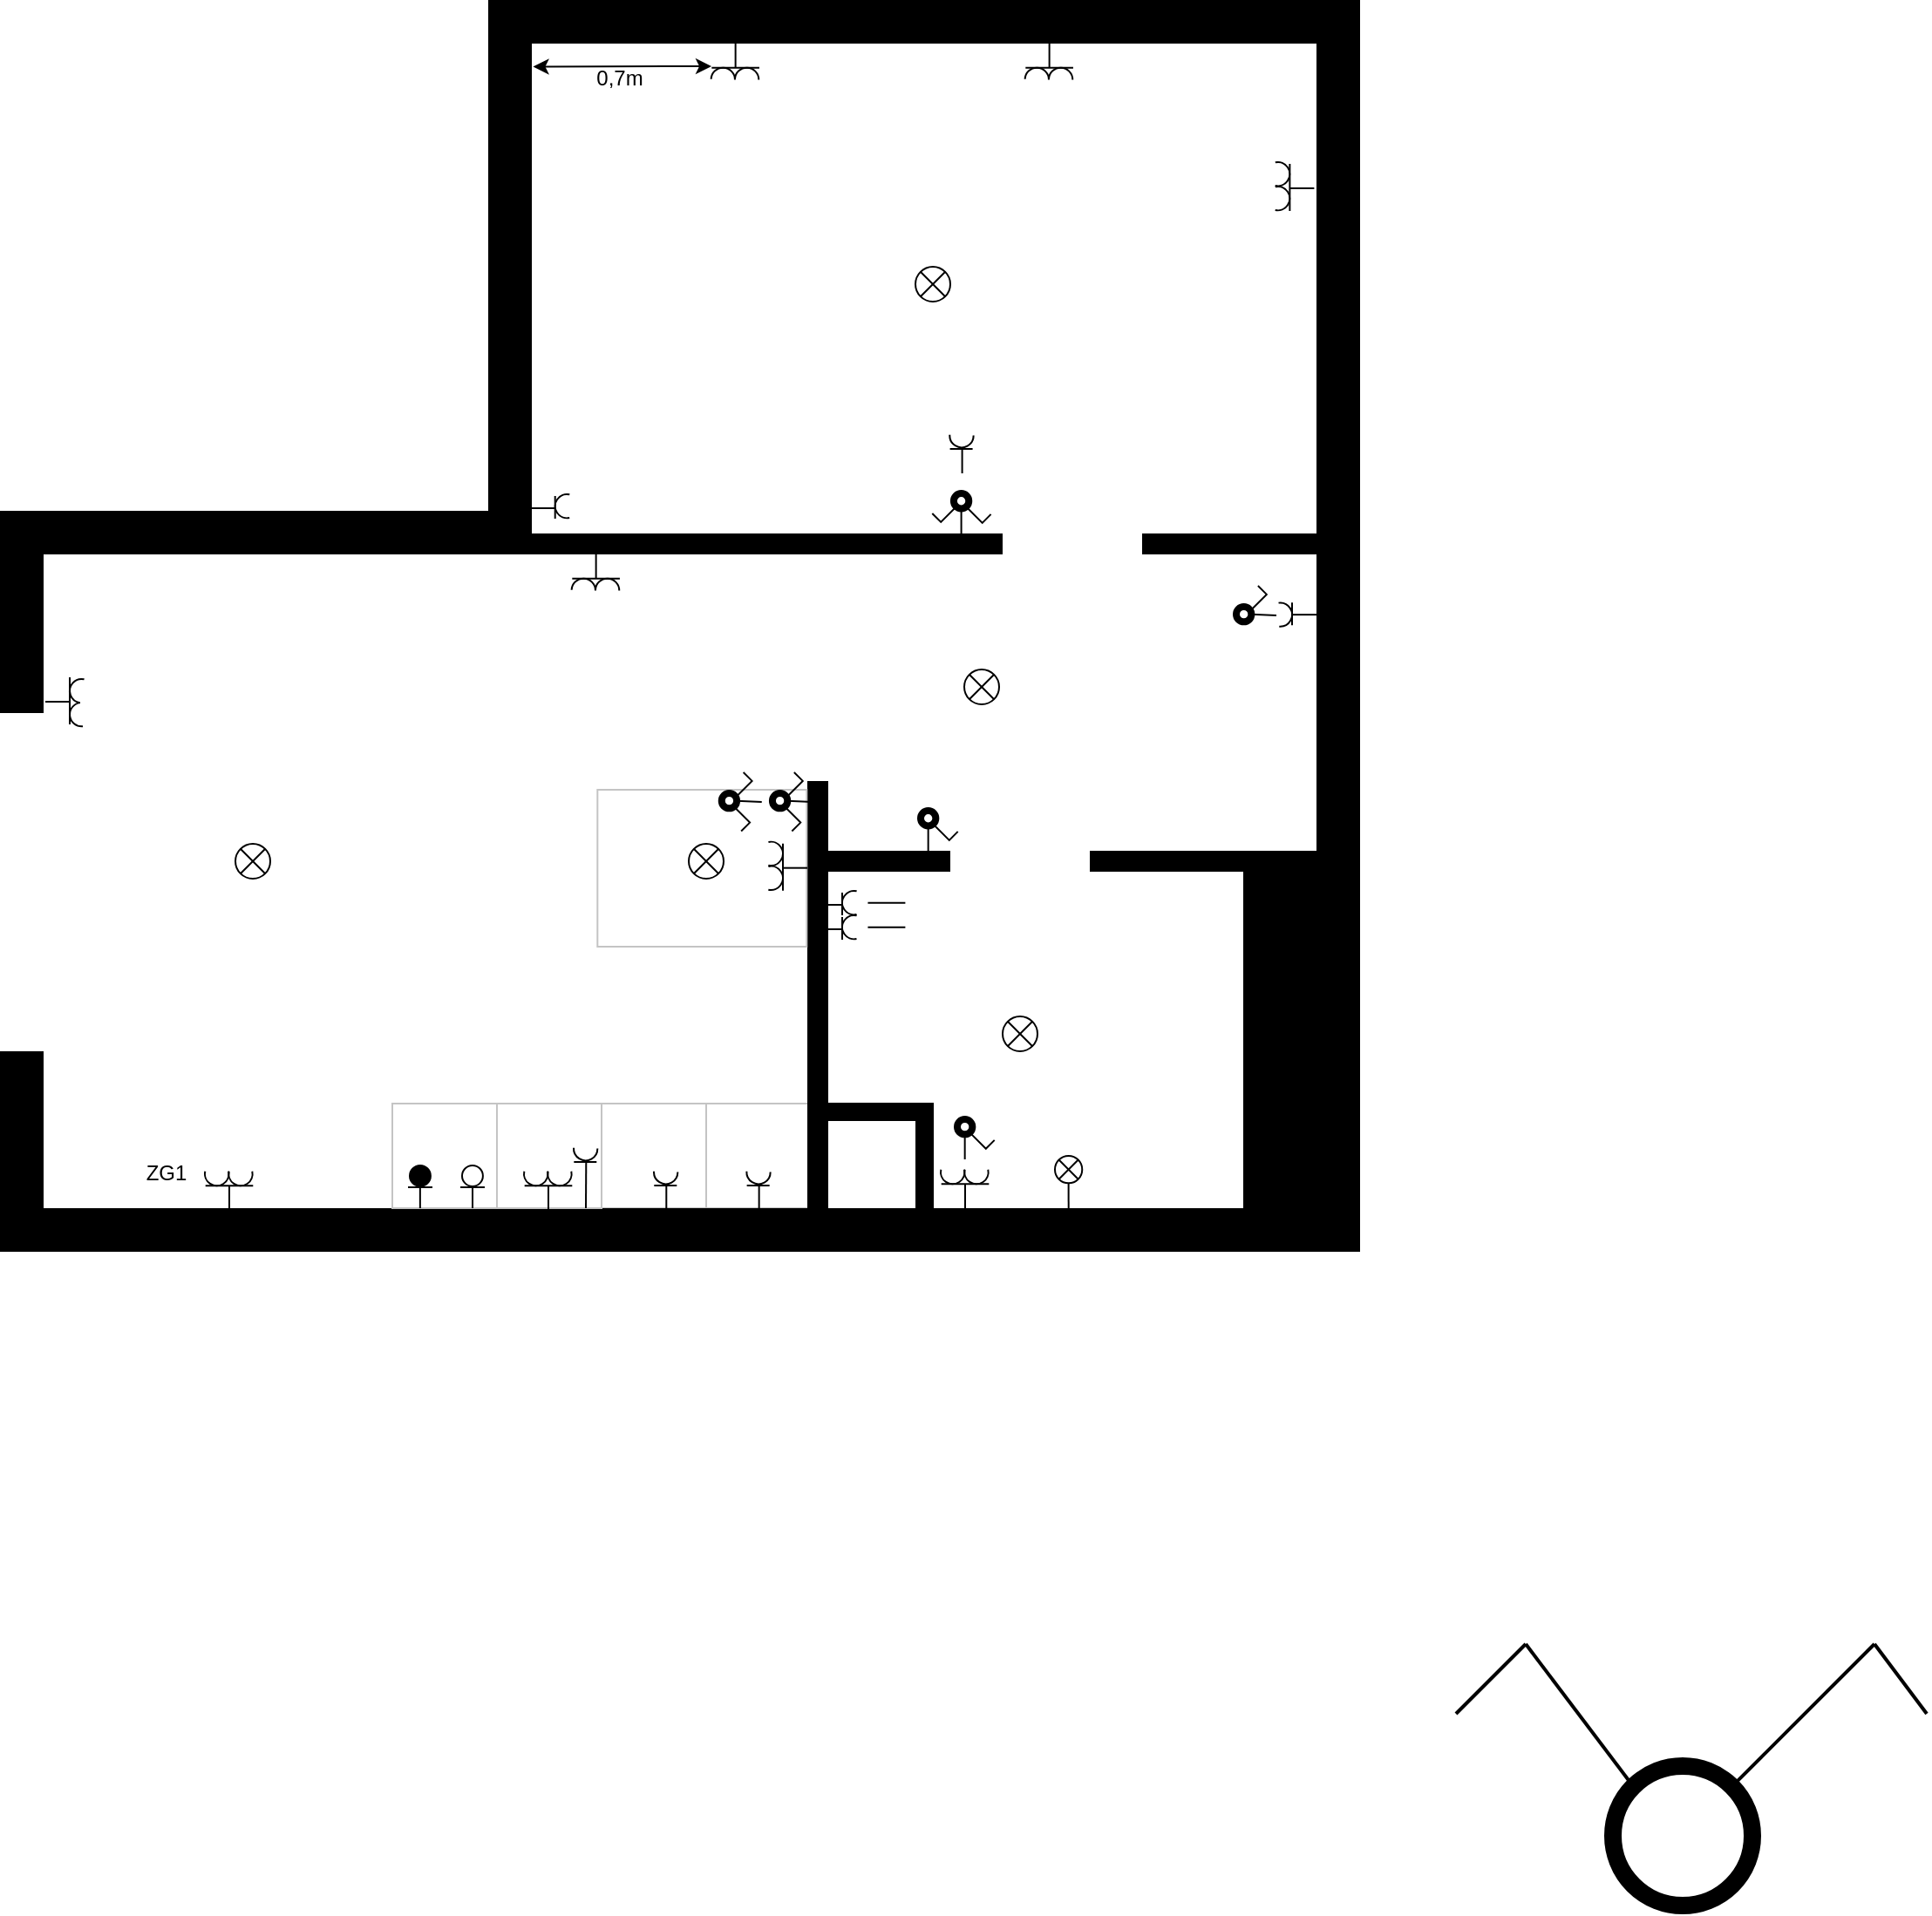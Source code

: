 <mxfile version="16.4.3" type="github">
  <diagram id="cntCQI1XtZ0V-IBXsAYO" name="Page-1">
    <mxGraphModel dx="958" dy="1721" grid="1" gridSize="10" guides="1" tooltips="1" connect="1" arrows="1" fold="1" page="0" pageScale="1" pageWidth="850" pageHeight="1100" background="none" math="0" shadow="0">
      <root>
        <mxCell id="0" />
        <mxCell id="1" parent="0" />
        <mxCell id="lxHX1XtzStGHGu_6xuMs-28" value="" style="rounded=0;whiteSpace=wrap;html=1;strokeColor=#C4C4C4;strokeWidth=1;fillColor=none;" vertex="1" parent="1">
          <mxGeometry x="380" y="-60" width="60" height="60" as="geometry" />
        </mxCell>
        <mxCell id="lxHX1XtzStGHGu_6xuMs-29" value="" style="rounded=0;whiteSpace=wrap;html=1;strokeColor=#C4C4C4;strokeWidth=1;fillColor=none;" vertex="1" parent="1">
          <mxGeometry x="320" y="-60" width="60" height="60" as="geometry" />
        </mxCell>
        <mxCell id="JhU5XzfLM84dEJPygy17-31" value="" style="group" parent="1" vertex="1" connectable="0">
          <mxGeometry x="800" y="250" width="280" height="150" as="geometry" />
        </mxCell>
        <mxCell id="JhU5XzfLM84dEJPygy17-21" value="" style="ellipse;whiteSpace=wrap;html=1;aspect=fixed;strokeColor=#000000;strokeWidth=10;fillColor=none;" parent="JhU5XzfLM84dEJPygy17-31" vertex="1">
          <mxGeometry x="100" y="70" width="80" height="80" as="geometry" />
        </mxCell>
        <mxCell id="JhU5XzfLM84dEJPygy17-22" value="" style="endArrow=none;html=1;rounded=0;strokeColor=#000000;strokeWidth=2;exitX=1;exitY=0;exitDx=0;exitDy=0;" parent="JhU5XzfLM84dEJPygy17-31" source="JhU5XzfLM84dEJPygy17-21" edge="1">
          <mxGeometry width="50" height="50" relative="1" as="geometry">
            <mxPoint x="60" y="290" as="sourcePoint" />
            <mxPoint x="250" as="targetPoint" />
          </mxGeometry>
        </mxCell>
        <mxCell id="JhU5XzfLM84dEJPygy17-23" value="" style="endArrow=none;html=1;rounded=0;strokeColor=#000000;strokeWidth=2;" parent="JhU5XzfLM84dEJPygy17-31" edge="1">
          <mxGeometry width="50" height="50" relative="1" as="geometry">
            <mxPoint x="250" as="sourcePoint" />
            <mxPoint x="280" y="40" as="targetPoint" />
          </mxGeometry>
        </mxCell>
        <mxCell id="JhU5XzfLM84dEJPygy17-29" value="" style="endArrow=none;html=1;rounded=0;strokeColor=#000000;strokeWidth=2;exitX=0;exitY=0;exitDx=0;exitDy=0;" parent="JhU5XzfLM84dEJPygy17-31" source="JhU5XzfLM84dEJPygy17-21" edge="1">
          <mxGeometry width="50" height="50" relative="1" as="geometry">
            <mxPoint x="-320" y="280" as="sourcePoint" />
            <mxPoint x="50" as="targetPoint" />
          </mxGeometry>
        </mxCell>
        <mxCell id="JhU5XzfLM84dEJPygy17-30" value="" style="endArrow=none;html=1;rounded=0;strokeColor=#000000;strokeWidth=2;" parent="JhU5XzfLM84dEJPygy17-31" edge="1">
          <mxGeometry width="50" height="50" relative="1" as="geometry">
            <mxPoint x="10" y="40" as="sourcePoint" />
            <mxPoint x="50" as="targetPoint" />
          </mxGeometry>
        </mxCell>
        <mxCell id="lxHX1XtzStGHGu_6xuMs-12" value="" style="rounded=0;whiteSpace=wrap;html=1;strokeColor=none;strokeWidth=1;fillColor=#000000;" vertex="1" parent="1">
          <mxGeometry width="688" height="25" as="geometry" />
        </mxCell>
        <mxCell id="lxHX1XtzStGHGu_6xuMs-13" value="" style="rounded=0;whiteSpace=wrap;html=1;strokeColor=none;strokeWidth=1;fillColor=#000000;" vertex="1" parent="1">
          <mxGeometry x="438" y="-245" width="12" height="245" as="geometry" />
        </mxCell>
        <mxCell id="lxHX1XtzStGHGu_6xuMs-14" value="" style="rounded=0;whiteSpace=wrap;html=1;strokeColor=none;strokeWidth=1;fillColor=#000000;" vertex="1" parent="1">
          <mxGeometry x="438" y="-205" width="292" height="12" as="geometry" />
        </mxCell>
        <mxCell id="lxHX1XtzStGHGu_6xuMs-15" value="" style="rounded=0;whiteSpace=wrap;html=1;strokeColor=none;strokeWidth=1;fillColor=#000000;direction=east;" vertex="1" parent="1">
          <mxGeometry x="-25" y="-400" width="25" height="425" as="geometry" />
        </mxCell>
        <mxCell id="lxHX1XtzStGHGu_6xuMs-16" value="" style="rounded=0;whiteSpace=wrap;html=1;strokeColor=none;strokeWidth=1;fillColor=#000000;" vertex="1" parent="1">
          <mxGeometry x="-25" y="-400" width="305" height="25" as="geometry" />
        </mxCell>
        <mxCell id="lxHX1XtzStGHGu_6xuMs-17" value="" style="rounded=0;whiteSpace=wrap;html=1;strokeColor=none;strokeWidth=1;fillColor=#000000;" vertex="1" parent="1">
          <mxGeometry x="280" y="-387" width="450" height="12" as="geometry" />
        </mxCell>
        <mxCell id="lxHX1XtzStGHGu_6xuMs-30" value="" style="rounded=0;whiteSpace=wrap;html=1;strokeColor=#C4C4C4;strokeWidth=1;fillColor=none;" vertex="1" parent="1">
          <mxGeometry x="260" y="-60" width="60" height="60" as="geometry" />
        </mxCell>
        <mxCell id="lxHX1XtzStGHGu_6xuMs-31" value="" style="rounded=0;whiteSpace=wrap;html=1;strokeColor=#C4C4C4;strokeWidth=1;fillColor=none;" vertex="1" parent="1">
          <mxGeometry x="200" y="-60" width="60" height="60" as="geometry" />
        </mxCell>
        <mxCell id="lxHX1XtzStGHGu_6xuMs-32" value="" style="rounded=0;whiteSpace=wrap;html=1;strokeColor=#C4C4C4;strokeWidth=1;fillColor=none;" vertex="1" parent="1">
          <mxGeometry x="317.66" y="-240" width="120" height="90" as="geometry" />
        </mxCell>
        <mxCell id="lxHX1XtzStGHGu_6xuMs-33" value="" style="rounded=0;whiteSpace=wrap;html=1;strokeColor=#000000;strokeWidth=1;fillColor=#000000;perimeterSpacing=1;" vertex="1" parent="1">
          <mxGeometry x="450" y="-60" width="60" height="60" as="geometry" />
        </mxCell>
        <mxCell id="lxHX1XtzStGHGu_6xuMs-35" value="" style="rounded=0;whiteSpace=wrap;html=1;strokeColor=none;strokeWidth=1;fillColor=#000000;" vertex="1" parent="1">
          <mxGeometry x="730" y="-691" width="25" height="716" as="geometry" />
        </mxCell>
        <mxCell id="lxHX1XtzStGHGu_6xuMs-36" value="" style="rounded=0;whiteSpace=wrap;html=1;strokeColor=none;strokeWidth=1;fillColor=#000000;" vertex="1" parent="1">
          <mxGeometry x="688" y="-200" width="42" height="225" as="geometry" />
        </mxCell>
        <mxCell id="lxHX1XtzStGHGu_6xuMs-37" value="" style="rounded=0;whiteSpace=wrap;html=1;strokeColor=none;strokeWidth=1;fillColor=default;" vertex="1" parent="1">
          <mxGeometry x="450" y="-50" width="50" height="50" as="geometry" />
        </mxCell>
        <mxCell id="lxHX1XtzStGHGu_6xuMs-38" value="" style="rounded=0;whiteSpace=wrap;html=1;strokeColor=none;strokeWidth=1;fillColor=default;" vertex="1" parent="1">
          <mxGeometry x="-25" y="-284" width="25" height="194" as="geometry" />
        </mxCell>
        <mxCell id="lxHX1XtzStGHGu_6xuMs-39" value="" style="rounded=0;whiteSpace=wrap;html=1;strokeColor=none;strokeWidth=1;fillColor=#000000;" vertex="1" parent="1">
          <mxGeometry x="255" y="-693" width="500" height="25" as="geometry" />
        </mxCell>
        <mxCell id="lxHX1XtzStGHGu_6xuMs-40" value="" style="rounded=0;whiteSpace=wrap;html=1;strokeColor=none;strokeWidth=1;fillColor=#000000;" vertex="1" parent="1">
          <mxGeometry x="255" y="-693" width="25" height="316" as="geometry" />
        </mxCell>
        <mxCell id="lxHX1XtzStGHGu_6xuMs-62" value="" style="group" vertex="1" connectable="0" parent="1">
          <mxGeometry x="512" y="-30" width="32.31" height="30" as="geometry" />
        </mxCell>
        <mxCell id="lxHX1XtzStGHGu_6xuMs-56" value="" style="endArrow=none;html=1;rounded=0;strokeColor=#000000;strokeWidth=1;" edge="1" parent="lxHX1XtzStGHGu_6xuMs-62">
          <mxGeometry width="50" height="50" relative="1" as="geometry">
            <mxPoint x="16.496" y="30.0" as="sourcePoint" />
            <mxPoint x="16.496" y="16.158" as="targetPoint" />
          </mxGeometry>
        </mxCell>
        <mxCell id="lxHX1XtzStGHGu_6xuMs-57" value="" style="endArrow=none;html=1;rounded=0;strokeColor=#000000;strokeWidth=1;" edge="1" parent="lxHX1XtzStGHGu_6xuMs-62">
          <mxGeometry width="50" height="50" relative="1" as="geometry">
            <mxPoint x="2.841" y="16.158" as="sourcePoint" />
            <mxPoint x="30.152" y="16.158" as="targetPoint" />
          </mxGeometry>
        </mxCell>
        <mxCell id="lxHX1XtzStGHGu_6xuMs-60" value="" style="verticalLabelPosition=bottom;verticalAlign=top;html=1;shape=mxgraph.basic.arc;startAngle=0.3;endAngle=0.868;strokeColor=#000000;strokeWidth=1;fillColor=#000000;rotation=-30;" vertex="1" parent="lxHX1XtzStGHGu_6xuMs-62">
          <mxGeometry x="16.155" y="2.5" width="13.656" height="13.658" as="geometry" />
        </mxCell>
        <mxCell id="lxHX1XtzStGHGu_6xuMs-61" value="" style="verticalLabelPosition=bottom;verticalAlign=top;html=1;shape=mxgraph.basic.arc;startAngle=0.3;endAngle=0.868;strokeColor=#000000;strokeWidth=1;fillColor=#000000;rotation=-30;" vertex="1" parent="lxHX1XtzStGHGu_6xuMs-62">
          <mxGeometry x="2.499" y="2.5" width="13.656" height="13.658" as="geometry" />
        </mxCell>
        <mxCell id="lxHX1XtzStGHGu_6xuMs-92" value="" style="group" vertex="1" connectable="0" parent="1">
          <mxGeometry x="524" y="-51" width="21.002" height="22.95" as="geometry" />
        </mxCell>
        <mxCell id="lxHX1XtzStGHGu_6xuMs-75" value="" style="ellipse;whiteSpace=wrap;html=1;aspect=fixed;strokeColor=#000000;strokeWidth=4;fillColor=none;container=0;" vertex="1" parent="lxHX1XtzStGHGu_6xuMs-92">
          <mxGeometry width="8.673" height="8.673" as="geometry" />
        </mxCell>
        <mxCell id="lxHX1XtzStGHGu_6xuMs-76" value="" style="shape=partialRectangle;whiteSpace=wrap;html=1;top=0;left=0;fillColor=none;strokeColor=#000000;strokeWidth=1;rotation=45;container=0;" vertex="1" parent="lxHX1XtzStGHGu_6xuMs-92">
          <mxGeometry x="7.591" y="6.73" width="13.014" height="6.513" as="geometry" />
        </mxCell>
        <mxCell id="lxHX1XtzStGHGu_6xuMs-77" value="" style="endArrow=none;html=1;rounded=0;strokeColor=#000000;strokeWidth=1;entryX=0.5;entryY=1;entryDx=0;entryDy=0;" edge="1" parent="lxHX1XtzStGHGu_6xuMs-92" target="lxHX1XtzStGHGu_6xuMs-75">
          <mxGeometry width="50" height="50" relative="1" as="geometry">
            <mxPoint x="4.338" y="22.95" as="sourcePoint" />
            <mxPoint x="7.591" y="1.085" as="targetPoint" />
          </mxGeometry>
        </mxCell>
        <mxCell id="lxHX1XtzStGHGu_6xuMs-101" value="" style="group" vertex="1" connectable="0" parent="1">
          <mxGeometry x="580" y="-30" width="15.63" height="34" as="geometry" />
        </mxCell>
        <mxCell id="lxHX1XtzStGHGu_6xuMs-100" style="edgeStyle=orthogonalEdgeStyle;rounded=0;orthogonalLoop=1;jettySize=auto;html=1;exitX=0.5;exitY=1;exitDx=0;exitDy=0;endArrow=none;endFill=0;strokeColor=#000000;strokeWidth=1;" edge="1" parent="lxHX1XtzStGHGu_6xuMs-101" source="lxHX1XtzStGHGu_6xuMs-99">
          <mxGeometry relative="1" as="geometry">
            <mxPoint x="7.843" y="34" as="targetPoint" />
          </mxGeometry>
        </mxCell>
        <mxCell id="lxHX1XtzStGHGu_6xuMs-99" value="" style="shape=sumEllipse;perimeter=ellipsePerimeter;whiteSpace=wrap;html=1;backgroundOutline=1;strokeColor=#000000;strokeWidth=1;fillColor=none;" vertex="1" parent="lxHX1XtzStGHGu_6xuMs-101">
          <mxGeometry width="15.63" height="15.632" as="geometry" />
        </mxCell>
        <mxCell id="lxHX1XtzStGHGu_6xuMs-107" value="" style="group;rotation=90;" vertex="1" connectable="0" parent="1">
          <mxGeometry x="449.999" y="-175.997" width="18.651" height="30.497" as="geometry" />
        </mxCell>
        <mxCell id="lxHX1XtzStGHGu_6xuMs-103" value="" style="endArrow=none;html=1;rounded=0;strokeColor=#000000;strokeWidth=1;" edge="1" parent="lxHX1XtzStGHGu_6xuMs-107">
          <mxGeometry width="50" height="50" relative="1" as="geometry">
            <mxPoint x="-6" y="16" as="sourcePoint" />
            <mxPoint x="8" y="16" as="targetPoint" />
          </mxGeometry>
        </mxCell>
        <mxCell id="lxHX1XtzStGHGu_6xuMs-104" value="" style="endArrow=none;html=1;rounded=0;strokeColor=#000000;strokeWidth=1;" edge="1" parent="lxHX1XtzStGHGu_6xuMs-107">
          <mxGeometry width="50" height="50" relative="1" as="geometry">
            <mxPoint x="8" y="9" as="sourcePoint" />
            <mxPoint x="8" y="22" as="targetPoint" />
          </mxGeometry>
        </mxCell>
        <mxCell id="lxHX1XtzStGHGu_6xuMs-106" value="" style="verticalLabelPosition=bottom;verticalAlign=top;html=1;shape=mxgraph.basic.arc;startAngle=0.3;endAngle=0.868;strokeColor=#000000;strokeWidth=1;fillColor=#000000;rotation=60;" vertex="1" parent="lxHX1XtzStGHGu_6xuMs-107">
          <mxGeometry x="8" y="8" width="13.65" height="13.66" as="geometry" />
        </mxCell>
        <mxCell id="lxHX1XtzStGHGu_6xuMs-108" value="" style="group;rotation=90;" vertex="1" connectable="0" parent="1">
          <mxGeometry x="449.999" y="-189.997" width="18.651" height="30.497" as="geometry" />
        </mxCell>
        <mxCell id="lxHX1XtzStGHGu_6xuMs-109" value="" style="endArrow=none;html=1;rounded=0;strokeColor=#000000;strokeWidth=1;" edge="1" parent="lxHX1XtzStGHGu_6xuMs-108">
          <mxGeometry width="50" height="50" relative="1" as="geometry">
            <mxPoint x="-6" y="16" as="sourcePoint" />
            <mxPoint x="8" y="16" as="targetPoint" />
          </mxGeometry>
        </mxCell>
        <mxCell id="lxHX1XtzStGHGu_6xuMs-110" value="" style="endArrow=none;html=1;rounded=0;strokeColor=#000000;strokeWidth=1;" edge="1" parent="lxHX1XtzStGHGu_6xuMs-108">
          <mxGeometry width="50" height="50" relative="1" as="geometry">
            <mxPoint x="8" y="9" as="sourcePoint" />
            <mxPoint x="8" y="22" as="targetPoint" />
          </mxGeometry>
        </mxCell>
        <mxCell id="lxHX1XtzStGHGu_6xuMs-111" value="" style="verticalLabelPosition=bottom;verticalAlign=top;html=1;shape=mxgraph.basic.arc;startAngle=0.3;endAngle=0.868;strokeColor=#000000;strokeWidth=1;fillColor=#000000;rotation=60;" vertex="1" parent="lxHX1XtzStGHGu_6xuMs-108">
          <mxGeometry x="8" y="8" width="13.65" height="13.66" as="geometry" />
        </mxCell>
        <mxCell id="lxHX1XtzStGHGu_6xuMs-112" style="edgeStyle=orthogonalEdgeStyle;rounded=0;orthogonalLoop=1;jettySize=auto;html=1;endArrow=none;endFill=0;strokeColor=#000000;strokeWidth=1;" edge="1" parent="1" source="lxHX1XtzStGHGu_6xuMs-111">
          <mxGeometry relative="1" as="geometry">
            <mxPoint x="490.0" y="-175.167" as="targetPoint" />
          </mxGeometry>
        </mxCell>
        <mxCell id="lxHX1XtzStGHGu_6xuMs-113" style="edgeStyle=orthogonalEdgeStyle;rounded=0;orthogonalLoop=1;jettySize=auto;html=1;endArrow=none;endFill=0;strokeColor=#000000;strokeWidth=1;" edge="1" parent="1" source="lxHX1XtzStGHGu_6xuMs-106">
          <mxGeometry relative="1" as="geometry">
            <mxPoint x="490.0" y="-161.167" as="targetPoint" />
          </mxGeometry>
        </mxCell>
        <mxCell id="lxHX1XtzStGHGu_6xuMs-132" value="" style="group;rotation=-90;" vertex="1" connectable="0" parent="1">
          <mxGeometry x="697.689" y="-599.999" width="32.311" height="30.157" as="geometry" />
        </mxCell>
        <mxCell id="lxHX1XtzStGHGu_6xuMs-133" value="" style="group" vertex="1" connectable="0" parent="lxHX1XtzStGHGu_6xuMs-132">
          <mxGeometry x="0.81" y="-2.499" width="30.19" height="32.656" as="geometry" />
        </mxCell>
        <mxCell id="lxHX1XtzStGHGu_6xuMs-134" value="" style="endArrow=none;html=1;rounded=0;strokeColor=#000000;strokeWidth=1;" edge="1" parent="lxHX1XtzStGHGu_6xuMs-133">
          <mxGeometry width="50" height="50" relative="1" as="geometry">
            <mxPoint x="30.19" y="17.499" as="sourcePoint" />
            <mxPoint x="16.19" y="17.499" as="targetPoint" />
          </mxGeometry>
        </mxCell>
        <mxCell id="lxHX1XtzStGHGu_6xuMs-135" value="" style="endArrow=none;html=1;rounded=0;strokeColor=#000000;strokeWidth=1;" edge="1" parent="lxHX1XtzStGHGu_6xuMs-133">
          <mxGeometry width="50" height="50" relative="1" as="geometry">
            <mxPoint x="16.19" y="30.499" as="sourcePoint" />
            <mxPoint x="16.19" y="3.499" as="targetPoint" />
          </mxGeometry>
        </mxCell>
        <mxCell id="lxHX1XtzStGHGu_6xuMs-136" value="" style="verticalLabelPosition=bottom;verticalAlign=top;html=1;shape=mxgraph.basic.arc;startAngle=0.3;endAngle=0.868;strokeColor=#000000;strokeWidth=1;fillColor=#000000;rotation=-120;" vertex="1" parent="lxHX1XtzStGHGu_6xuMs-133">
          <mxGeometry x="2.5" y="2.499" width="13.656" height="13.658" as="geometry" />
        </mxCell>
        <mxCell id="lxHX1XtzStGHGu_6xuMs-137" value="" style="verticalLabelPosition=bottom;verticalAlign=top;html=1;shape=mxgraph.basic.arc;startAngle=0.3;endAngle=0.868;strokeColor=#000000;strokeWidth=1;fillColor=#000000;rotation=-120;" vertex="1" parent="lxHX1XtzStGHGu_6xuMs-133">
          <mxGeometry x="2.5" y="16.499" width="13.656" height="13.658" as="geometry" />
        </mxCell>
        <mxCell id="lxHX1XtzStGHGu_6xuMs-145" value="" style="group;flipV=0;rotation=-90;" vertex="1" connectable="0" parent="1">
          <mxGeometry x="383.875" y="-245" width="32.955" height="22.95" as="geometry" />
        </mxCell>
        <mxCell id="lxHX1XtzStGHGu_6xuMs-138" value="" style="group;aspect=fixed;rotation=-90;" vertex="1" connectable="0" parent="lxHX1XtzStGHGu_6xuMs-145">
          <mxGeometry x="6" y="-6" width="21" height="22.95" as="geometry" />
        </mxCell>
        <mxCell id="lxHX1XtzStGHGu_6xuMs-139" value="" style="ellipse;whiteSpace=wrap;html=1;aspect=fixed;strokeColor=#000000;strokeWidth=4;fillColor=none;rotation=-90;" vertex="1" parent="lxHX1XtzStGHGu_6xuMs-138">
          <mxGeometry x="-1" y="13" width="8.673" height="8.673" as="geometry" />
        </mxCell>
        <mxCell id="lxHX1XtzStGHGu_6xuMs-140" value="" style="shape=partialRectangle;whiteSpace=wrap;html=1;top=0;left=0;fillColor=none;strokeColor=#000000;strokeWidth=1;rotation=-45;" vertex="1" parent="lxHX1XtzStGHGu_6xuMs-138">
          <mxGeometry x="3" y="5" width="13.014" height="6.513" as="geometry" />
        </mxCell>
        <mxCell id="lxHX1XtzStGHGu_6xuMs-141" value="" style="endArrow=none;html=1;rounded=0;strokeColor=#000000;strokeWidth=1;entryX=0.5;entryY=1;entryDx=0;entryDy=0;" edge="1" parent="lxHX1XtzStGHGu_6xuMs-138" target="lxHX1XtzStGHGu_6xuMs-139">
          <mxGeometry width="50" height="50" relative="1" as="geometry">
            <mxPoint x="22" y="18" as="sourcePoint" />
            <mxPoint y="14" as="targetPoint" />
          </mxGeometry>
        </mxCell>
        <mxCell id="lxHX1XtzStGHGu_6xuMs-144" value="" style="shape=partialRectangle;whiteSpace=wrap;html=1;top=0;left=0;fillColor=none;strokeColor=#000000;strokeWidth=1;rotation=-45;flipH=1;flipV=0;direction=south;" vertex="1" parent="lxHX1XtzStGHGu_6xuMs-145">
          <mxGeometry x="11" y="15" width="6.513" height="13.014" as="geometry" />
        </mxCell>
        <mxCell id="lxHX1XtzStGHGu_6xuMs-169" value="" style="group" vertex="1" connectable="0" parent="1">
          <mxGeometry x="300.003" y="-375" width="32.957" height="30.328" as="geometry" />
        </mxCell>
        <mxCell id="lxHX1XtzStGHGu_6xuMs-170" value="" style="endArrow=none;html=1;rounded=0;strokeColor=#000000;strokeWidth=1;" edge="1" parent="lxHX1XtzStGHGu_6xuMs-169">
          <mxGeometry width="50" height="50" relative="1" as="geometry">
            <mxPoint x="16.813" as="sourcePoint" />
            <mxPoint x="16.813" y="13.842" as="targetPoint" />
          </mxGeometry>
        </mxCell>
        <mxCell id="lxHX1XtzStGHGu_6xuMs-171" value="" style="endArrow=none;html=1;rounded=0;strokeColor=#000000;strokeWidth=1;" edge="1" parent="lxHX1XtzStGHGu_6xuMs-169">
          <mxGeometry width="50" height="50" relative="1" as="geometry">
            <mxPoint x="3.157" y="13.842" as="sourcePoint" />
            <mxPoint x="30.469" y="13.842" as="targetPoint" />
          </mxGeometry>
        </mxCell>
        <mxCell id="lxHX1XtzStGHGu_6xuMs-172" value="" style="verticalLabelPosition=bottom;verticalAlign=top;html=1;shape=mxgraph.basic.arc;startAngle=0.374;endAngle=0.868;strokeColor=#000000;strokeWidth=1;fillColor=#000000;rotation=45;flipV=1;" vertex="1" parent="lxHX1XtzStGHGu_6xuMs-169">
          <mxGeometry x="16.472" y="13.842" width="13.656" height="13.658" as="geometry" />
        </mxCell>
        <mxCell id="lxHX1XtzStGHGu_6xuMs-173" value="" style="verticalLabelPosition=bottom;verticalAlign=top;html=1;shape=mxgraph.basic.arc;startAngle=0.374;endAngle=0.868;strokeColor=#000000;strokeWidth=1;fillColor=#000000;rotation=-222;" vertex="1" parent="lxHX1XtzStGHGu_6xuMs-169">
          <mxGeometry x="2.816" y="13.842" width="13.656" height="13.658" as="geometry" />
        </mxCell>
        <mxCell id="lxHX1XtzStGHGu_6xuMs-180" value="" style="group" vertex="1" connectable="0" parent="1">
          <mxGeometry x="1.003" y="-306.318" width="30.485" height="32.791" as="geometry" />
        </mxCell>
        <mxCell id="lxHX1XtzStGHGu_6xuMs-175" value="" style="endArrow=none;html=1;rounded=0;strokeColor=#000000;strokeWidth=1;" edge="1" parent="lxHX1XtzStGHGu_6xuMs-180">
          <mxGeometry width="50" height="50" relative="1" as="geometry">
            <mxPoint y="15.828" as="sourcePoint" />
            <mxPoint x="14" y="15.828" as="targetPoint" />
          </mxGeometry>
        </mxCell>
        <mxCell id="lxHX1XtzStGHGu_6xuMs-176" value="" style="endArrow=none;html=1;rounded=0;strokeColor=#000000;strokeWidth=1;" edge="1" parent="lxHX1XtzStGHGu_6xuMs-180">
          <mxGeometry width="50" height="50" relative="1" as="geometry">
            <mxPoint x="14" y="28.828" as="sourcePoint" />
            <mxPoint x="14" y="1.828" as="targetPoint" />
          </mxGeometry>
        </mxCell>
        <mxCell id="lxHX1XtzStGHGu_6xuMs-177" value="" style="verticalLabelPosition=bottom;verticalAlign=top;html=1;shape=mxgraph.basic.arc;startAngle=0.341;endAngle=0.851;strokeColor=#000000;strokeWidth=1;fillColor=#000000;rotation=-45;flipV=1;" vertex="1" parent="lxHX1XtzStGHGu_6xuMs-180">
          <mxGeometry x="14" y="2.828" width="13.656" height="13.658" as="geometry" />
        </mxCell>
        <mxCell id="lxHX1XtzStGHGu_6xuMs-178" value="" style="verticalLabelPosition=bottom;verticalAlign=top;html=1;shape=mxgraph.basic.arc;startAngle=0.351;endAngle=0.846;strokeColor=#000000;strokeWidth=1;fillColor=#000000;rotation=-312;" vertex="1" parent="lxHX1XtzStGHGu_6xuMs-180">
          <mxGeometry x="14" y="16.318" width="13.656" height="13.658" as="geometry" />
        </mxCell>
        <mxCell id="lxHX1XtzStGHGu_6xuMs-186" value="" style="group" vertex="1" connectable="0" parent="1">
          <mxGeometry x="403.174" y="-27.502" width="13.66" height="28.505" as="geometry" />
        </mxCell>
        <mxCell id="lxHX1XtzStGHGu_6xuMs-187" value="" style="endArrow=none;html=1;rounded=0;strokeColor=#000000;strokeWidth=1;" edge="1" parent="lxHX1XtzStGHGu_6xuMs-186">
          <mxGeometry width="50" height="50" relative="1" as="geometry">
            <mxPoint x="7.145" y="28.505" as="sourcePoint" />
            <mxPoint x="7.145" y="14.505" as="targetPoint" />
          </mxGeometry>
        </mxCell>
        <mxCell id="lxHX1XtzStGHGu_6xuMs-188" value="" style="endArrow=none;html=1;rounded=0;strokeColor=#000000;strokeWidth=1;" edge="1" parent="lxHX1XtzStGHGu_6xuMs-186">
          <mxGeometry width="50" height="50" relative="1" as="geometry">
            <mxPoint x="0.145" y="14.505" as="sourcePoint" />
            <mxPoint x="13.145" y="14.505" as="targetPoint" />
          </mxGeometry>
        </mxCell>
        <mxCell id="lxHX1XtzStGHGu_6xuMs-189" value="" style="verticalLabelPosition=bottom;verticalAlign=top;html=1;shape=mxgraph.basic.arc;startAngle=0.998;endAngle=0.51;strokeColor=#000000;strokeWidth=1;fillColor=#000000;rotation=0;direction=south;" vertex="1" parent="lxHX1XtzStGHGu_6xuMs-186">
          <mxGeometry width="13.66" height="13.65" as="geometry" />
        </mxCell>
        <mxCell id="lxHX1XtzStGHGu_6xuMs-194" value="" style="group" vertex="1" connectable="0" parent="1">
          <mxGeometry x="350.004" y="-27.502" width="13.66" height="28.505" as="geometry" />
        </mxCell>
        <mxCell id="lxHX1XtzStGHGu_6xuMs-195" value="" style="endArrow=none;html=1;rounded=0;strokeColor=#000000;strokeWidth=1;" edge="1" parent="lxHX1XtzStGHGu_6xuMs-194">
          <mxGeometry width="50" height="50" relative="1" as="geometry">
            <mxPoint x="7.145" y="28.505" as="sourcePoint" />
            <mxPoint x="7.145" y="14.505" as="targetPoint" />
          </mxGeometry>
        </mxCell>
        <mxCell id="lxHX1XtzStGHGu_6xuMs-196" value="" style="endArrow=none;html=1;rounded=0;strokeColor=#000000;strokeWidth=1;" edge="1" parent="lxHX1XtzStGHGu_6xuMs-194">
          <mxGeometry width="50" height="50" relative="1" as="geometry">
            <mxPoint x="0.145" y="14.505" as="sourcePoint" />
            <mxPoint x="13.145" y="14.505" as="targetPoint" />
          </mxGeometry>
        </mxCell>
        <mxCell id="lxHX1XtzStGHGu_6xuMs-197" value="" style="verticalLabelPosition=bottom;verticalAlign=top;html=1;shape=mxgraph.basic.arc;startAngle=0.998;endAngle=0.51;strokeColor=#000000;strokeWidth=1;fillColor=#000000;rotation=0;direction=south;" vertex="1" parent="lxHX1XtzStGHGu_6xuMs-194">
          <mxGeometry width="13.66" height="13.65" as="geometry" />
        </mxCell>
        <mxCell id="lxHX1XtzStGHGu_6xuMs-203" value="" style="ellipse;whiteSpace=wrap;html=1;aspect=fixed;strokeColor=#000000;strokeWidth=1;fillColor=none;" vertex="1" parent="1">
          <mxGeometry x="240" y="-24.5" width="11.95" height="11.95" as="geometry" />
        </mxCell>
        <mxCell id="lxHX1XtzStGHGu_6xuMs-204" value="" style="ellipse;whiteSpace=wrap;html=1;aspect=fixed;strokeColor=#000000;strokeWidth=1;fillColor=#000000;" vertex="1" parent="1">
          <mxGeometry x="210" y="-24.5" width="11.95" height="11.95" as="geometry" />
        </mxCell>
        <mxCell id="lxHX1XtzStGHGu_6xuMs-207" value="" style="endArrow=none;html=1;rounded=0;strokeColor=#000000;strokeWidth=1;" edge="1" parent="1">
          <mxGeometry width="50" height="50" relative="1" as="geometry">
            <mxPoint x="239" y="-12" as="sourcePoint" />
            <mxPoint x="253" y="-12" as="targetPoint" />
          </mxGeometry>
        </mxCell>
        <mxCell id="lxHX1XtzStGHGu_6xuMs-208" value="" style="endArrow=none;html=1;rounded=0;strokeColor=#000000;strokeWidth=1;" edge="1" parent="1">
          <mxGeometry width="50" height="50" relative="1" as="geometry">
            <mxPoint x="209" y="-12" as="sourcePoint" />
            <mxPoint x="223" y="-12" as="targetPoint" />
          </mxGeometry>
        </mxCell>
        <mxCell id="lxHX1XtzStGHGu_6xuMs-210" value="" style="endArrow=none;html=1;rounded=0;strokeColor=#000000;strokeWidth=1;" edge="1" parent="1">
          <mxGeometry width="50" height="50" relative="1" as="geometry">
            <mxPoint x="246" as="sourcePoint" />
            <mxPoint x="246" y="-12" as="targetPoint" />
          </mxGeometry>
        </mxCell>
        <mxCell id="lxHX1XtzStGHGu_6xuMs-211" value="" style="endArrow=none;html=1;rounded=0;strokeColor=#000000;strokeWidth=1;" edge="1" parent="1">
          <mxGeometry width="50" height="50" relative="1" as="geometry">
            <mxPoint x="215.93" y="1.137e-13" as="sourcePoint" />
            <mxPoint x="215.93" y="-12" as="targetPoint" />
          </mxGeometry>
        </mxCell>
        <mxCell id="lxHX1XtzStGHGu_6xuMs-212" value="" style="group" vertex="1" connectable="0" parent="1">
          <mxGeometry x="90" y="-29" width="32.31" height="30" as="geometry" />
        </mxCell>
        <mxCell id="lxHX1XtzStGHGu_6xuMs-213" value="" style="endArrow=none;html=1;rounded=0;strokeColor=#000000;strokeWidth=1;" edge="1" parent="lxHX1XtzStGHGu_6xuMs-212">
          <mxGeometry width="50" height="50" relative="1" as="geometry">
            <mxPoint x="16.496" y="30.0" as="sourcePoint" />
            <mxPoint x="16.496" y="16.158" as="targetPoint" />
          </mxGeometry>
        </mxCell>
        <mxCell id="lxHX1XtzStGHGu_6xuMs-214" value="" style="endArrow=none;html=1;rounded=0;strokeColor=#000000;strokeWidth=1;" edge="1" parent="lxHX1XtzStGHGu_6xuMs-212">
          <mxGeometry width="50" height="50" relative="1" as="geometry">
            <mxPoint x="2.841" y="16.158" as="sourcePoint" />
            <mxPoint x="30.152" y="16.158" as="targetPoint" />
          </mxGeometry>
        </mxCell>
        <mxCell id="lxHX1XtzStGHGu_6xuMs-215" value="" style="verticalLabelPosition=bottom;verticalAlign=top;html=1;shape=mxgraph.basic.arc;startAngle=0.3;endAngle=0.868;strokeColor=#000000;strokeWidth=1;fillColor=#000000;rotation=-30;" vertex="1" parent="lxHX1XtzStGHGu_6xuMs-212">
          <mxGeometry x="16.155" y="2.5" width="13.656" height="13.658" as="geometry" />
        </mxCell>
        <mxCell id="lxHX1XtzStGHGu_6xuMs-216" value="" style="verticalLabelPosition=bottom;verticalAlign=top;html=1;shape=mxgraph.basic.arc;startAngle=0.3;endAngle=0.868;strokeColor=#000000;strokeWidth=1;fillColor=#000000;rotation=-30;" vertex="1" parent="lxHX1XtzStGHGu_6xuMs-212">
          <mxGeometry x="2.499" y="2.5" width="13.656" height="13.658" as="geometry" />
        </mxCell>
        <mxCell id="lxHX1XtzStGHGu_6xuMs-217" value="" style="group;aspect=fixed;" vertex="1" connectable="0" parent="1">
          <mxGeometry x="503" y="-227.95" width="21" height="22.95" as="geometry" />
        </mxCell>
        <mxCell id="lxHX1XtzStGHGu_6xuMs-218" value="" style="ellipse;whiteSpace=wrap;html=1;aspect=fixed;strokeColor=#000000;strokeWidth=4;fillColor=none;" vertex="1" parent="lxHX1XtzStGHGu_6xuMs-217">
          <mxGeometry width="8.673" height="8.673" as="geometry" />
        </mxCell>
        <mxCell id="lxHX1XtzStGHGu_6xuMs-219" value="" style="shape=partialRectangle;whiteSpace=wrap;html=1;top=0;left=0;fillColor=none;strokeColor=#000000;strokeWidth=1;rotation=45;" vertex="1" parent="lxHX1XtzStGHGu_6xuMs-217">
          <mxGeometry x="7.591" y="6.73" width="13.014" height="6.513" as="geometry" />
        </mxCell>
        <mxCell id="lxHX1XtzStGHGu_6xuMs-220" value="" style="endArrow=none;html=1;rounded=0;strokeColor=#000000;strokeWidth=1;entryX=0.5;entryY=1;entryDx=0;entryDy=0;" edge="1" parent="lxHX1XtzStGHGu_6xuMs-217" target="lxHX1XtzStGHGu_6xuMs-218">
          <mxGeometry width="50" height="50" relative="1" as="geometry">
            <mxPoint x="4.338" y="22.95" as="sourcePoint" />
            <mxPoint x="7.591" y="1.085" as="targetPoint" />
          </mxGeometry>
        </mxCell>
        <mxCell id="lxHX1XtzStGHGu_6xuMs-221" value="" style="rounded=0;whiteSpace=wrap;html=1;strokeColor=none;strokeWidth=1;fillColor=#FFFFFF;" vertex="1" parent="1">
          <mxGeometry x="520" y="-205" width="80" height="12" as="geometry" />
        </mxCell>
        <mxCell id="lxHX1XtzStGHGu_6xuMs-222" value="" style="shape=sumEllipse;perimeter=ellipsePerimeter;whiteSpace=wrap;html=1;backgroundOutline=1;strokeColor=#000000;strokeWidth=1;fillColor=#FFFFFF;" vertex="1" parent="1">
          <mxGeometry x="370" y="-209" width="20" height="20" as="geometry" />
        </mxCell>
        <mxCell id="lxHX1XtzStGHGu_6xuMs-223" value="" style="shape=sumEllipse;perimeter=ellipsePerimeter;whiteSpace=wrap;html=1;backgroundOutline=1;strokeColor=#000000;strokeWidth=1;fillColor=#FFFFFF;" vertex="1" parent="1">
          <mxGeometry x="110" y="-209" width="20" height="20" as="geometry" />
        </mxCell>
        <mxCell id="lxHX1XtzStGHGu_6xuMs-224" value="" style="shape=sumEllipse;perimeter=ellipsePerimeter;whiteSpace=wrap;html=1;backgroundOutline=1;strokeColor=#000000;strokeWidth=1;fillColor=#FFFFFF;" vertex="1" parent="1">
          <mxGeometry x="528" y="-309" width="20" height="20" as="geometry" />
        </mxCell>
        <mxCell id="lxHX1XtzStGHGu_6xuMs-225" value="" style="shape=sumEllipse;perimeter=ellipsePerimeter;whiteSpace=wrap;html=1;backgroundOutline=1;strokeColor=#000000;strokeWidth=1;fillColor=#FFFFFF;" vertex="1" parent="1">
          <mxGeometry x="500" y="-540" width="20" height="20" as="geometry" />
        </mxCell>
        <mxCell id="lxHX1XtzStGHGu_6xuMs-236" value="" style="group" vertex="1" connectable="0" parent="1">
          <mxGeometry x="699.592" y="-350.001" width="30.409" height="19.166" as="geometry" />
        </mxCell>
        <mxCell id="lxHX1XtzStGHGu_6xuMs-237" value="" style="endArrow=none;html=1;rounded=0;strokeColor=#000000;strokeWidth=1;" edge="1" parent="lxHX1XtzStGHGu_6xuMs-236">
          <mxGeometry width="50" height="50" relative="1" as="geometry">
            <mxPoint x="30.409" y="9.583" as="sourcePoint" />
            <mxPoint x="16.409" y="9.583" as="targetPoint" />
          </mxGeometry>
        </mxCell>
        <mxCell id="lxHX1XtzStGHGu_6xuMs-238" value="" style="endArrow=none;html=1;rounded=0;strokeColor=#000000;strokeWidth=1;" edge="1" parent="lxHX1XtzStGHGu_6xuMs-236">
          <mxGeometry width="50" height="50" relative="1" as="geometry">
            <mxPoint x="16.409" y="2.583" as="sourcePoint" />
            <mxPoint x="16.409" y="15.583" as="targetPoint" />
          </mxGeometry>
        </mxCell>
        <mxCell id="lxHX1XtzStGHGu_6xuMs-239" value="" style="verticalLabelPosition=bottom;verticalAlign=top;html=1;shape=mxgraph.basic.arc;startAngle=0.334;endAngle=0.868;strokeColor=#000000;strokeWidth=1;fillColor=#000000;rotation=-128;" vertex="1" parent="lxHX1XtzStGHGu_6xuMs-236">
          <mxGeometry x="2.759" y="2.753" width="13.65" height="13.66" as="geometry" />
        </mxCell>
        <mxCell id="lxHX1XtzStGHGu_6xuMs-240" value="" style="group;aspect=fixed;rotation=-90;" vertex="1" connectable="0" parent="1">
          <mxGeometry x="685" y="-358" width="21" height="22.95" as="geometry" />
        </mxCell>
        <mxCell id="lxHX1XtzStGHGu_6xuMs-241" value="" style="ellipse;whiteSpace=wrap;html=1;aspect=fixed;strokeColor=#000000;strokeWidth=4;fillColor=none;rotation=-90;" vertex="1" parent="lxHX1XtzStGHGu_6xuMs-240">
          <mxGeometry x="-1" y="13" width="8.673" height="8.673" as="geometry" />
        </mxCell>
        <mxCell id="lxHX1XtzStGHGu_6xuMs-242" value="" style="shape=partialRectangle;whiteSpace=wrap;html=1;top=0;left=0;fillColor=none;strokeColor=#000000;strokeWidth=1;rotation=-45;" vertex="1" parent="lxHX1XtzStGHGu_6xuMs-240">
          <mxGeometry x="3" y="5" width="13.014" height="6.513" as="geometry" />
        </mxCell>
        <mxCell id="lxHX1XtzStGHGu_6xuMs-243" value="" style="endArrow=none;html=1;rounded=0;strokeColor=#000000;strokeWidth=1;entryX=0.5;entryY=1;entryDx=0;entryDy=0;" edge="1" parent="lxHX1XtzStGHGu_6xuMs-240" target="lxHX1XtzStGHGu_6xuMs-241">
          <mxGeometry width="50" height="50" relative="1" as="geometry">
            <mxPoint x="22" y="18" as="sourcePoint" />
            <mxPoint y="14" as="targetPoint" />
          </mxGeometry>
        </mxCell>
        <mxCell id="lxHX1XtzStGHGu_6xuMs-244" value="" style="rounded=0;whiteSpace=wrap;html=1;strokeColor=none;strokeWidth=1;fillColor=#FFFFFF;" vertex="1" parent="1">
          <mxGeometry x="550" y="-387" width="80" height="12" as="geometry" />
        </mxCell>
        <mxCell id="lxHX1XtzStGHGu_6xuMs-245" value="" style="group" vertex="1" connectable="0" parent="1">
          <mxGeometry x="273" y="-29" width="32.31" height="30" as="geometry" />
        </mxCell>
        <mxCell id="lxHX1XtzStGHGu_6xuMs-246" value="" style="endArrow=none;html=1;rounded=0;strokeColor=#000000;strokeWidth=1;" edge="1" parent="lxHX1XtzStGHGu_6xuMs-245">
          <mxGeometry width="50" height="50" relative="1" as="geometry">
            <mxPoint x="16.496" y="30.0" as="sourcePoint" />
            <mxPoint x="16.496" y="16.158" as="targetPoint" />
          </mxGeometry>
        </mxCell>
        <mxCell id="lxHX1XtzStGHGu_6xuMs-247" value="" style="endArrow=none;html=1;rounded=0;strokeColor=#000000;strokeWidth=1;" edge="1" parent="lxHX1XtzStGHGu_6xuMs-245">
          <mxGeometry width="50" height="50" relative="1" as="geometry">
            <mxPoint x="2.841" y="16.158" as="sourcePoint" />
            <mxPoint x="30.152" y="16.158" as="targetPoint" />
          </mxGeometry>
        </mxCell>
        <mxCell id="lxHX1XtzStGHGu_6xuMs-248" value="" style="verticalLabelPosition=bottom;verticalAlign=top;html=1;shape=mxgraph.basic.arc;startAngle=0.3;endAngle=0.868;strokeColor=#000000;strokeWidth=1;fillColor=#000000;rotation=-30;" vertex="1" parent="lxHX1XtzStGHGu_6xuMs-245">
          <mxGeometry x="16.155" y="2.5" width="13.656" height="13.658" as="geometry" />
        </mxCell>
        <mxCell id="lxHX1XtzStGHGu_6xuMs-249" value="" style="verticalLabelPosition=bottom;verticalAlign=top;html=1;shape=mxgraph.basic.arc;startAngle=0.3;endAngle=0.868;strokeColor=#000000;strokeWidth=1;fillColor=#000000;rotation=-30;" vertex="1" parent="lxHX1XtzStGHGu_6xuMs-245">
          <mxGeometry x="2.499" y="2.5" width="13.656" height="13.658" as="geometry" />
        </mxCell>
        <mxCell id="lxHX1XtzStGHGu_6xuMs-250" value="" style="group;rotation=90;" vertex="1" connectable="0" parent="1">
          <mxGeometry x="510.005" y="-409.95" width="32.955" height="22.95" as="geometry" />
        </mxCell>
        <mxCell id="lxHX1XtzStGHGu_6xuMs-251" value="" style="group;aspect=fixed;" vertex="1" connectable="0" parent="lxHX1XtzStGHGu_6xuMs-250">
          <mxGeometry x="11.955" width="21" height="22.95" as="geometry" />
        </mxCell>
        <mxCell id="lxHX1XtzStGHGu_6xuMs-252" value="" style="ellipse;whiteSpace=wrap;html=1;aspect=fixed;strokeColor=#000000;strokeWidth=4;fillColor=none;" vertex="1" parent="lxHX1XtzStGHGu_6xuMs-251">
          <mxGeometry width="8.673" height="8.673" as="geometry" />
        </mxCell>
        <mxCell id="lxHX1XtzStGHGu_6xuMs-253" value="" style="shape=partialRectangle;whiteSpace=wrap;html=1;top=0;left=0;fillColor=none;strokeColor=#000000;strokeWidth=1;rotation=45;" vertex="1" parent="lxHX1XtzStGHGu_6xuMs-251">
          <mxGeometry x="7.591" y="6.73" width="13.014" height="6.513" as="geometry" />
        </mxCell>
        <mxCell id="lxHX1XtzStGHGu_6xuMs-254" value="" style="endArrow=none;html=1;rounded=0;strokeColor=#000000;strokeWidth=1;entryX=0.5;entryY=1;entryDx=0;entryDy=0;" edge="1" parent="lxHX1XtzStGHGu_6xuMs-251" target="lxHX1XtzStGHGu_6xuMs-252">
          <mxGeometry width="50" height="50" relative="1" as="geometry">
            <mxPoint x="4.338" y="22.95" as="sourcePoint" />
            <mxPoint x="7.591" y="1.085" as="targetPoint" />
          </mxGeometry>
        </mxCell>
        <mxCell id="lxHX1XtzStGHGu_6xuMs-255" value="" style="shape=partialRectangle;whiteSpace=wrap;html=1;top=0;left=0;fillColor=none;strokeColor=#000000;strokeWidth=1;rotation=45;flipH=1;flipV=0;direction=south;" vertex="1" parent="lxHX1XtzStGHGu_6xuMs-250">
          <mxGeometry x="3.647" y="2.999" width="6.513" height="13.014" as="geometry" />
        </mxCell>
        <mxCell id="lxHX1XtzStGHGu_6xuMs-258" value="" style="group" vertex="1" connectable="0" parent="1">
          <mxGeometry x="519.654" y="-450.002" width="13.66" height="28.505" as="geometry" />
        </mxCell>
        <mxCell id="lxHX1XtzStGHGu_6xuMs-259" value="" style="endArrow=none;html=1;rounded=0;strokeColor=#000000;strokeWidth=1;" edge="1" parent="lxHX1XtzStGHGu_6xuMs-258">
          <mxGeometry width="50" height="50" relative="1" as="geometry">
            <mxPoint x="7.145" y="28.505" as="sourcePoint" />
            <mxPoint x="7.145" y="14.505" as="targetPoint" />
          </mxGeometry>
        </mxCell>
        <mxCell id="lxHX1XtzStGHGu_6xuMs-260" value="" style="endArrow=none;html=1;rounded=0;strokeColor=#000000;strokeWidth=1;" edge="1" parent="lxHX1XtzStGHGu_6xuMs-258">
          <mxGeometry width="50" height="50" relative="1" as="geometry">
            <mxPoint x="0.145" y="14.505" as="sourcePoint" />
            <mxPoint x="13.145" y="14.505" as="targetPoint" />
          </mxGeometry>
        </mxCell>
        <mxCell id="lxHX1XtzStGHGu_6xuMs-261" value="" style="verticalLabelPosition=bottom;verticalAlign=top;html=1;shape=mxgraph.basic.arc;startAngle=0.998;endAngle=0.51;strokeColor=#000000;strokeWidth=1;fillColor=#000000;rotation=0;direction=south;" vertex="1" parent="lxHX1XtzStGHGu_6xuMs-258">
          <mxGeometry width="13.66" height="13.65" as="geometry" />
        </mxCell>
        <mxCell id="lxHX1XtzStGHGu_6xuMs-191" value="" style="endArrow=none;html=1;rounded=0;strokeColor=#000000;strokeWidth=1;" edge="1" parent="1">
          <mxGeometry width="50" height="50" relative="1" as="geometry">
            <mxPoint x="311" as="sourcePoint" />
            <mxPoint x="311.149" y="-26.497" as="targetPoint" />
          </mxGeometry>
        </mxCell>
        <mxCell id="lxHX1XtzStGHGu_6xuMs-192" value="" style="endArrow=none;html=1;rounded=0;strokeColor=#000000;strokeWidth=1;" edge="1" parent="1">
          <mxGeometry width="50" height="50" relative="1" as="geometry">
            <mxPoint x="304.149" y="-26.497" as="sourcePoint" />
            <mxPoint x="317.149" y="-26.497" as="targetPoint" />
          </mxGeometry>
        </mxCell>
        <mxCell id="lxHX1XtzStGHGu_6xuMs-193" value="" style="verticalLabelPosition=bottom;verticalAlign=top;html=1;shape=mxgraph.basic.arc;startAngle=0.998;endAngle=0.51;strokeColor=#000000;strokeWidth=1;fillColor=#000000;rotation=0;direction=south;" vertex="1" parent="1">
          <mxGeometry x="304.004" y="-41.002" width="13.66" height="13.65" as="geometry" />
        </mxCell>
        <mxCell id="lxHX1XtzStGHGu_6xuMs-270" value="" style="group" vertex="1" connectable="0" parent="1">
          <mxGeometry x="380.003" y="-668" width="32.957" height="30.328" as="geometry" />
        </mxCell>
        <mxCell id="lxHX1XtzStGHGu_6xuMs-271" value="" style="endArrow=none;html=1;rounded=0;strokeColor=#000000;strokeWidth=1;" edge="1" parent="lxHX1XtzStGHGu_6xuMs-270">
          <mxGeometry width="50" height="50" relative="1" as="geometry">
            <mxPoint x="16.813" as="sourcePoint" />
            <mxPoint x="16.813" y="13.842" as="targetPoint" />
          </mxGeometry>
        </mxCell>
        <mxCell id="lxHX1XtzStGHGu_6xuMs-272" value="" style="endArrow=none;html=1;rounded=0;strokeColor=#000000;strokeWidth=1;" edge="1" parent="lxHX1XtzStGHGu_6xuMs-270">
          <mxGeometry width="50" height="50" relative="1" as="geometry">
            <mxPoint x="3.157" y="13.842" as="sourcePoint" />
            <mxPoint x="30.469" y="13.842" as="targetPoint" />
          </mxGeometry>
        </mxCell>
        <mxCell id="lxHX1XtzStGHGu_6xuMs-273" value="" style="verticalLabelPosition=bottom;verticalAlign=top;html=1;shape=mxgraph.basic.arc;startAngle=0.374;endAngle=0.868;strokeColor=#000000;strokeWidth=1;fillColor=#000000;rotation=45;flipV=1;" vertex="1" parent="lxHX1XtzStGHGu_6xuMs-270">
          <mxGeometry x="16.472" y="13.842" width="13.656" height="13.658" as="geometry" />
        </mxCell>
        <mxCell id="lxHX1XtzStGHGu_6xuMs-274" value="" style="verticalLabelPosition=bottom;verticalAlign=top;html=1;shape=mxgraph.basic.arc;startAngle=0.374;endAngle=0.868;strokeColor=#000000;strokeWidth=1;fillColor=#000000;rotation=-222;" vertex="1" parent="lxHX1XtzStGHGu_6xuMs-270">
          <mxGeometry x="2.816" y="13.842" width="13.656" height="13.658" as="geometry" />
        </mxCell>
        <mxCell id="lxHX1XtzStGHGu_6xuMs-275" value="" style="group" vertex="1" connectable="0" parent="1">
          <mxGeometry x="560.003" y="-668" width="32.957" height="30.328" as="geometry" />
        </mxCell>
        <mxCell id="lxHX1XtzStGHGu_6xuMs-276" value="" style="endArrow=none;html=1;rounded=0;strokeColor=#000000;strokeWidth=1;" edge="1" parent="lxHX1XtzStGHGu_6xuMs-275">
          <mxGeometry width="50" height="50" relative="1" as="geometry">
            <mxPoint x="16.813" as="sourcePoint" />
            <mxPoint x="16.813" y="13.842" as="targetPoint" />
          </mxGeometry>
        </mxCell>
        <mxCell id="lxHX1XtzStGHGu_6xuMs-277" value="" style="endArrow=none;html=1;rounded=0;strokeColor=#000000;strokeWidth=1;" edge="1" parent="lxHX1XtzStGHGu_6xuMs-275">
          <mxGeometry width="50" height="50" relative="1" as="geometry">
            <mxPoint x="3.157" y="13.842" as="sourcePoint" />
            <mxPoint x="30.469" y="13.842" as="targetPoint" />
          </mxGeometry>
        </mxCell>
        <mxCell id="lxHX1XtzStGHGu_6xuMs-278" value="" style="verticalLabelPosition=bottom;verticalAlign=top;html=1;shape=mxgraph.basic.arc;startAngle=0.374;endAngle=0.868;strokeColor=#000000;strokeWidth=1;fillColor=#000000;rotation=45;flipV=1;" vertex="1" parent="lxHX1XtzStGHGu_6xuMs-275">
          <mxGeometry x="16.472" y="13.842" width="13.656" height="13.658" as="geometry" />
        </mxCell>
        <mxCell id="lxHX1XtzStGHGu_6xuMs-279" value="" style="verticalLabelPosition=bottom;verticalAlign=top;html=1;shape=mxgraph.basic.arc;startAngle=0.374;endAngle=0.868;strokeColor=#000000;strokeWidth=1;fillColor=#000000;rotation=-222;" vertex="1" parent="lxHX1XtzStGHGu_6xuMs-275">
          <mxGeometry x="2.816" y="13.842" width="13.656" height="13.658" as="geometry" />
        </mxCell>
        <mxCell id="lxHX1XtzStGHGu_6xuMs-280" value="" style="endArrow=classic;startArrow=classic;html=1;rounded=0;strokeColor=#000000;strokeWidth=1;exitX=1.03;exitY=0.121;exitDx=0;exitDy=0;exitPerimeter=0;" edge="1" parent="1" source="lxHX1XtzStGHGu_6xuMs-40">
          <mxGeometry width="50" height="50" relative="1" as="geometry">
            <mxPoint x="370" y="-400" as="sourcePoint" />
            <mxPoint x="383" y="-655" as="targetPoint" />
          </mxGeometry>
        </mxCell>
        <mxCell id="lxHX1XtzStGHGu_6xuMs-281" value="0,7m" style="text;html=1;align=center;verticalAlign=middle;resizable=0;points=[];autosize=1;strokeColor=none;fillColor=none;" vertex="1" parent="1">
          <mxGeometry x="310" y="-657.67" width="40" height="20" as="geometry" />
        </mxCell>
        <mxCell id="lxHX1XtzStGHGu_6xuMs-282" value="" style="group;rotation=90;" vertex="1" connectable="0" parent="1">
          <mxGeometry x="285.349" y="-417.497" width="18.651" height="30.497" as="geometry" />
        </mxCell>
        <mxCell id="lxHX1XtzStGHGu_6xuMs-283" value="" style="endArrow=none;html=1;rounded=0;strokeColor=#000000;strokeWidth=1;" edge="1" parent="lxHX1XtzStGHGu_6xuMs-282">
          <mxGeometry width="50" height="50" relative="1" as="geometry">
            <mxPoint x="-6" y="16" as="sourcePoint" />
            <mxPoint x="8" y="16" as="targetPoint" />
          </mxGeometry>
        </mxCell>
        <mxCell id="lxHX1XtzStGHGu_6xuMs-284" value="" style="endArrow=none;html=1;rounded=0;strokeColor=#000000;strokeWidth=1;" edge="1" parent="lxHX1XtzStGHGu_6xuMs-282">
          <mxGeometry width="50" height="50" relative="1" as="geometry">
            <mxPoint x="8" y="9" as="sourcePoint" />
            <mxPoint x="8" y="22" as="targetPoint" />
          </mxGeometry>
        </mxCell>
        <mxCell id="lxHX1XtzStGHGu_6xuMs-285" value="" style="verticalLabelPosition=bottom;verticalAlign=top;html=1;shape=mxgraph.basic.arc;startAngle=0.3;endAngle=0.868;strokeColor=#000000;strokeWidth=1;fillColor=#000000;rotation=60;" vertex="1" parent="lxHX1XtzStGHGu_6xuMs-282">
          <mxGeometry x="8" y="8" width="13.65" height="13.66" as="geometry" />
        </mxCell>
        <mxCell id="lxHX1XtzStGHGu_6xuMs-125" value="" style="group" vertex="1" connectable="0" parent="1">
          <mxGeometry x="407.809" y="-212.658" width="30.19" height="32.656" as="geometry" />
        </mxCell>
        <mxCell id="lxHX1XtzStGHGu_6xuMs-119" value="" style="endArrow=none;html=1;rounded=0;strokeColor=#000000;strokeWidth=1;" edge="1" parent="lxHX1XtzStGHGu_6xuMs-125">
          <mxGeometry width="50" height="50" relative="1" as="geometry">
            <mxPoint x="30.19" y="17.499" as="sourcePoint" />
            <mxPoint x="16.19" y="17.499" as="targetPoint" />
          </mxGeometry>
        </mxCell>
        <mxCell id="lxHX1XtzStGHGu_6xuMs-120" value="" style="endArrow=none;html=1;rounded=0;strokeColor=#000000;strokeWidth=1;" edge="1" parent="lxHX1XtzStGHGu_6xuMs-125">
          <mxGeometry width="50" height="50" relative="1" as="geometry">
            <mxPoint x="16.19" y="30.499" as="sourcePoint" />
            <mxPoint x="16.19" y="3.499" as="targetPoint" />
          </mxGeometry>
        </mxCell>
        <mxCell id="lxHX1XtzStGHGu_6xuMs-121" value="" style="verticalLabelPosition=bottom;verticalAlign=top;html=1;shape=mxgraph.basic.arc;startAngle=0.3;endAngle=0.868;strokeColor=#000000;strokeWidth=1;fillColor=#000000;rotation=-120;" vertex="1" parent="lxHX1XtzStGHGu_6xuMs-125">
          <mxGeometry x="2.5" y="2.499" width="13.656" height="13.658" as="geometry" />
        </mxCell>
        <mxCell id="lxHX1XtzStGHGu_6xuMs-122" value="" style="verticalLabelPosition=bottom;verticalAlign=top;html=1;shape=mxgraph.basic.arc;startAngle=0.3;endAngle=0.868;strokeColor=#000000;strokeWidth=1;fillColor=#000000;rotation=-120;" vertex="1" parent="lxHX1XtzStGHGu_6xuMs-125">
          <mxGeometry x="2.5" y="16.499" width="13.656" height="13.658" as="geometry" />
        </mxCell>
        <mxCell id="lxHX1XtzStGHGu_6xuMs-152" value="" style="group;flipV=0;rotation=-90;" vertex="1" connectable="0" parent="1">
          <mxGeometry x="412.965" y="-245.0" width="32.955" height="22.95" as="geometry" />
        </mxCell>
        <mxCell id="lxHX1XtzStGHGu_6xuMs-153" value="" style="group;aspect=fixed;rotation=-90;" vertex="1" connectable="0" parent="lxHX1XtzStGHGu_6xuMs-152">
          <mxGeometry x="6" y="-6" width="21" height="22.95" as="geometry" />
        </mxCell>
        <mxCell id="lxHX1XtzStGHGu_6xuMs-154" value="" style="ellipse;whiteSpace=wrap;html=1;aspect=fixed;strokeColor=#000000;strokeWidth=4;fillColor=none;rotation=-90;" vertex="1" parent="lxHX1XtzStGHGu_6xuMs-153">
          <mxGeometry x="-1" y="13" width="8.673" height="8.673" as="geometry" />
        </mxCell>
        <mxCell id="lxHX1XtzStGHGu_6xuMs-155" value="" style="shape=partialRectangle;whiteSpace=wrap;html=1;top=0;left=0;fillColor=none;strokeColor=#000000;strokeWidth=1;rotation=-45;" vertex="1" parent="lxHX1XtzStGHGu_6xuMs-153">
          <mxGeometry x="3" y="5" width="13.014" height="6.513" as="geometry" />
        </mxCell>
        <mxCell id="lxHX1XtzStGHGu_6xuMs-156" value="" style="endArrow=none;html=1;rounded=0;strokeColor=#000000;strokeWidth=1;entryX=0.5;entryY=1;entryDx=0;entryDy=0;" edge="1" parent="lxHX1XtzStGHGu_6xuMs-153" target="lxHX1XtzStGHGu_6xuMs-154">
          <mxGeometry width="50" height="50" relative="1" as="geometry">
            <mxPoint x="22" y="18" as="sourcePoint" />
            <mxPoint y="14" as="targetPoint" />
          </mxGeometry>
        </mxCell>
        <mxCell id="lxHX1XtzStGHGu_6xuMs-157" value="" style="shape=partialRectangle;whiteSpace=wrap;html=1;top=0;left=0;fillColor=none;strokeColor=#000000;strokeWidth=1;rotation=-45;flipH=1;flipV=0;direction=south;" vertex="1" parent="lxHX1XtzStGHGu_6xuMs-152">
          <mxGeometry x="11" y="15" width="6.513" height="13.014" as="geometry" />
        </mxCell>
        <mxCell id="lxHX1XtzStGHGu_6xuMs-286" value="ZG1" style="text;html=1;align=center;verticalAlign=middle;resizable=0;points=[];autosize=1;strokeColor=none;fillColor=none;" vertex="1" parent="1">
          <mxGeometry x="50" y="-30" width="40" height="20" as="geometry" />
        </mxCell>
        <mxCell id="lxHX1XtzStGHGu_6xuMs-287" value="" style="shape=sumEllipse;perimeter=ellipsePerimeter;whiteSpace=wrap;html=1;backgroundOutline=1;strokeColor=#000000;strokeWidth=1;fillColor=#FFFFFF;" vertex="1" parent="1">
          <mxGeometry x="550" y="-110" width="20" height="20" as="geometry" />
        </mxCell>
      </root>
    </mxGraphModel>
  </diagram>
</mxfile>
